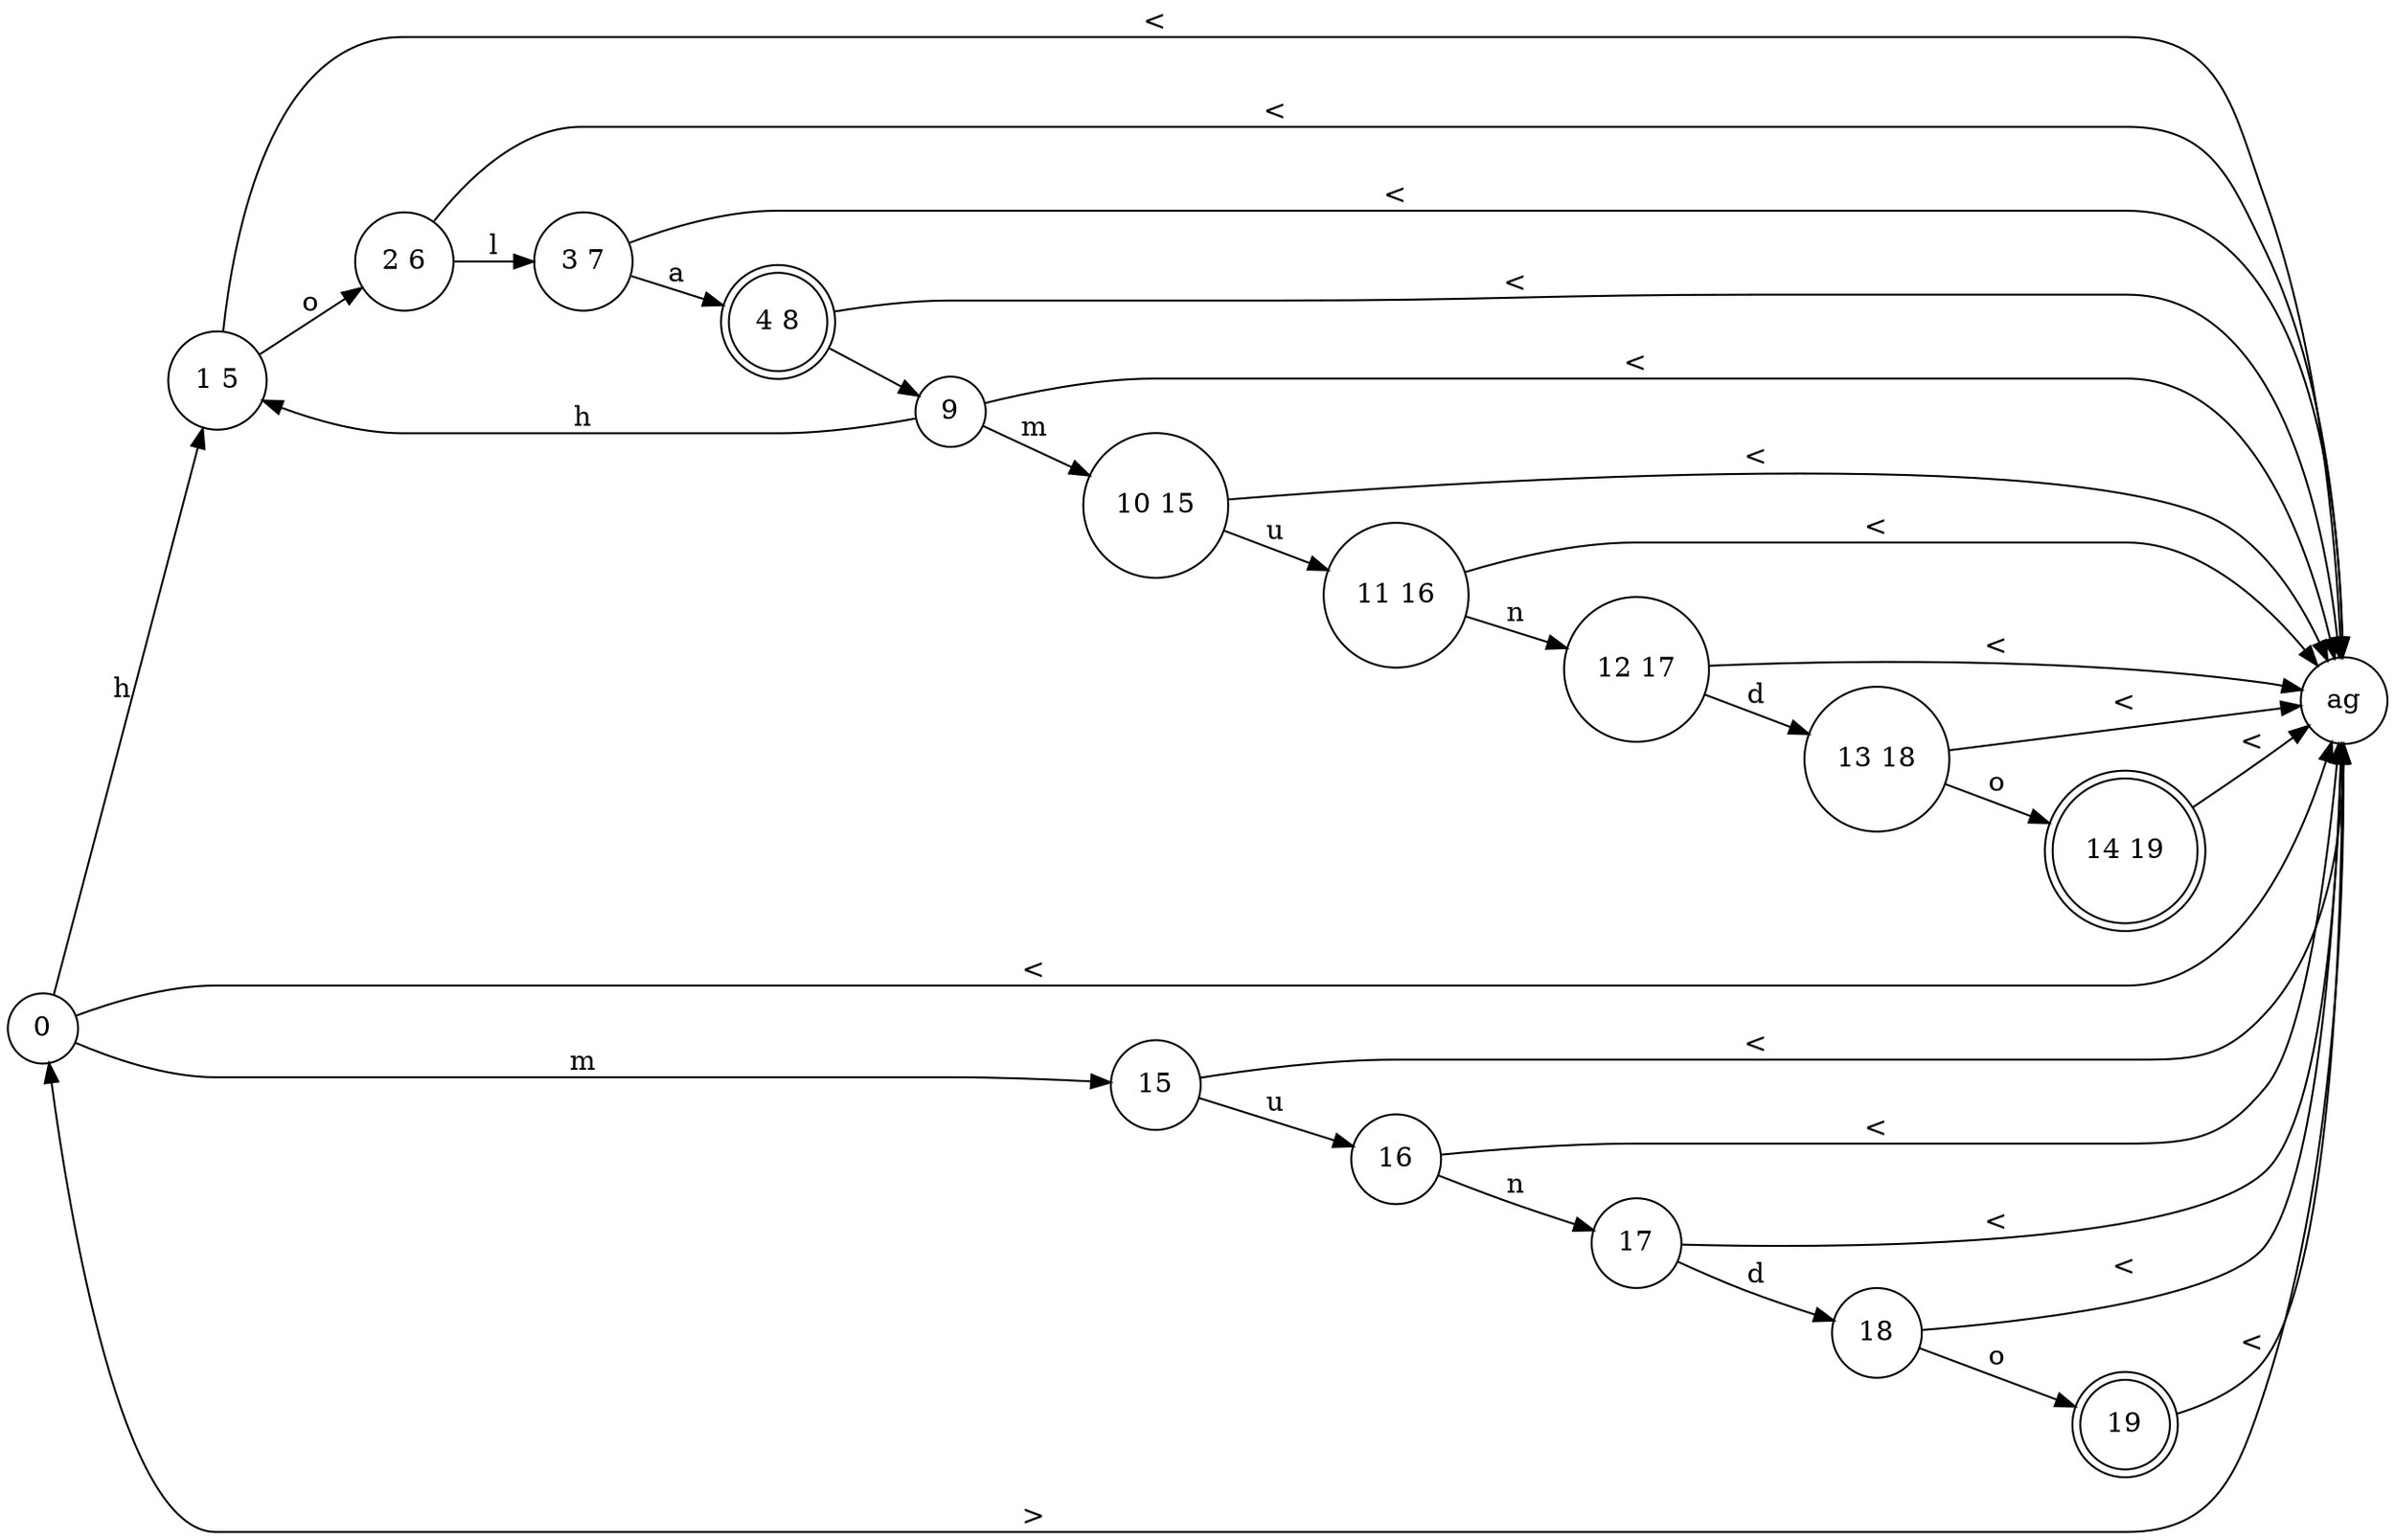 digraph {
rankdir = "LR";
// NODES
node [shape=circle] Node_0[label="0"];
node [shape=circle] Node_1_5[label="1 5"];
node [shape=circle] Nodetag[label="ag"];
node [shape=circle] Node_15[label="15"];
node [shape=circle] Node_2_6[label="2 6"];
node [shape=circle] Node_16[label="16"];
node [shape=circle] Node_3_7[label="3 7"];
node [shape=circle] Node_17[label="17"];
node [shape=doublecircle] Node_4_8[label="4 8"];
node [shape=circle] Node_18[label="18"];
node [shape=circle] Node_9[label="9"];
node [shape=doublecircle] Node_19[label="19"];
node [shape=circle] Node_10_15[label="10 15"];
node [shape=circle] Node_11_16[label="11 16"];
node [shape=circle] Node_12_17[label="12 17"];
node [shape=circle] Node_13_18[label="13 18"];
node [shape=doublecircle] Node_14_19[label="14 19"];

// TRANSITIONS
Node_0 -> Node_1_5 [label="h"];
Node_0 -> Nodetag [label="<"];
Node_0 -> Node_15 [label="m"];
Node_1_5 -> Nodetag [label="<"];
Node_1_5 -> Node_2_6 [label="o"];
Nodetag -> Node_0 [label=">"];
Node_15 -> Node_16 [label="u"];
Node_15 -> Nodetag [label="<"];
Node_2_6 -> Nodetag [label="<"];
Node_2_6 -> Node_3_7 [label="l"];
Node_16 -> Nodetag [label="<"];
Node_16 -> Node_17 [label="n"];
Node_3_7 -> Node_4_8 [label="a"];
Node_3_7 -> Nodetag [label="<"];
Node_17 -> Node_18 [label="d"];
Node_17 -> Nodetag [label="<"];
Node_4_8 -> Node_9 [label=" "];
Node_4_8 -> Nodetag [label="<"];
Node_18 -> Nodetag [label="<"];
Node_18 -> Node_19 [label="o"];
Node_9 -> Node_1_5 [label="h"];
Node_9 -> Nodetag [label="<"];
Node_9 -> Node_10_15 [label="m"];
Node_19 -> Nodetag [label="<"];
Node_10_15 -> Node_11_16 [label="u"];
Node_10_15 -> Nodetag [label="<"];
Node_11_16 -> Nodetag [label="<"];
Node_11_16 -> Node_12_17 [label="n"];
Node_12_17 -> Node_13_18 [label="d"];
Node_12_17 -> Nodetag [label="<"];
Node_13_18 -> Nodetag [label="<"];
Node_13_18 -> Node_14_19 [label="o"];
Node_14_19 -> Nodetag [label="<"];
}
